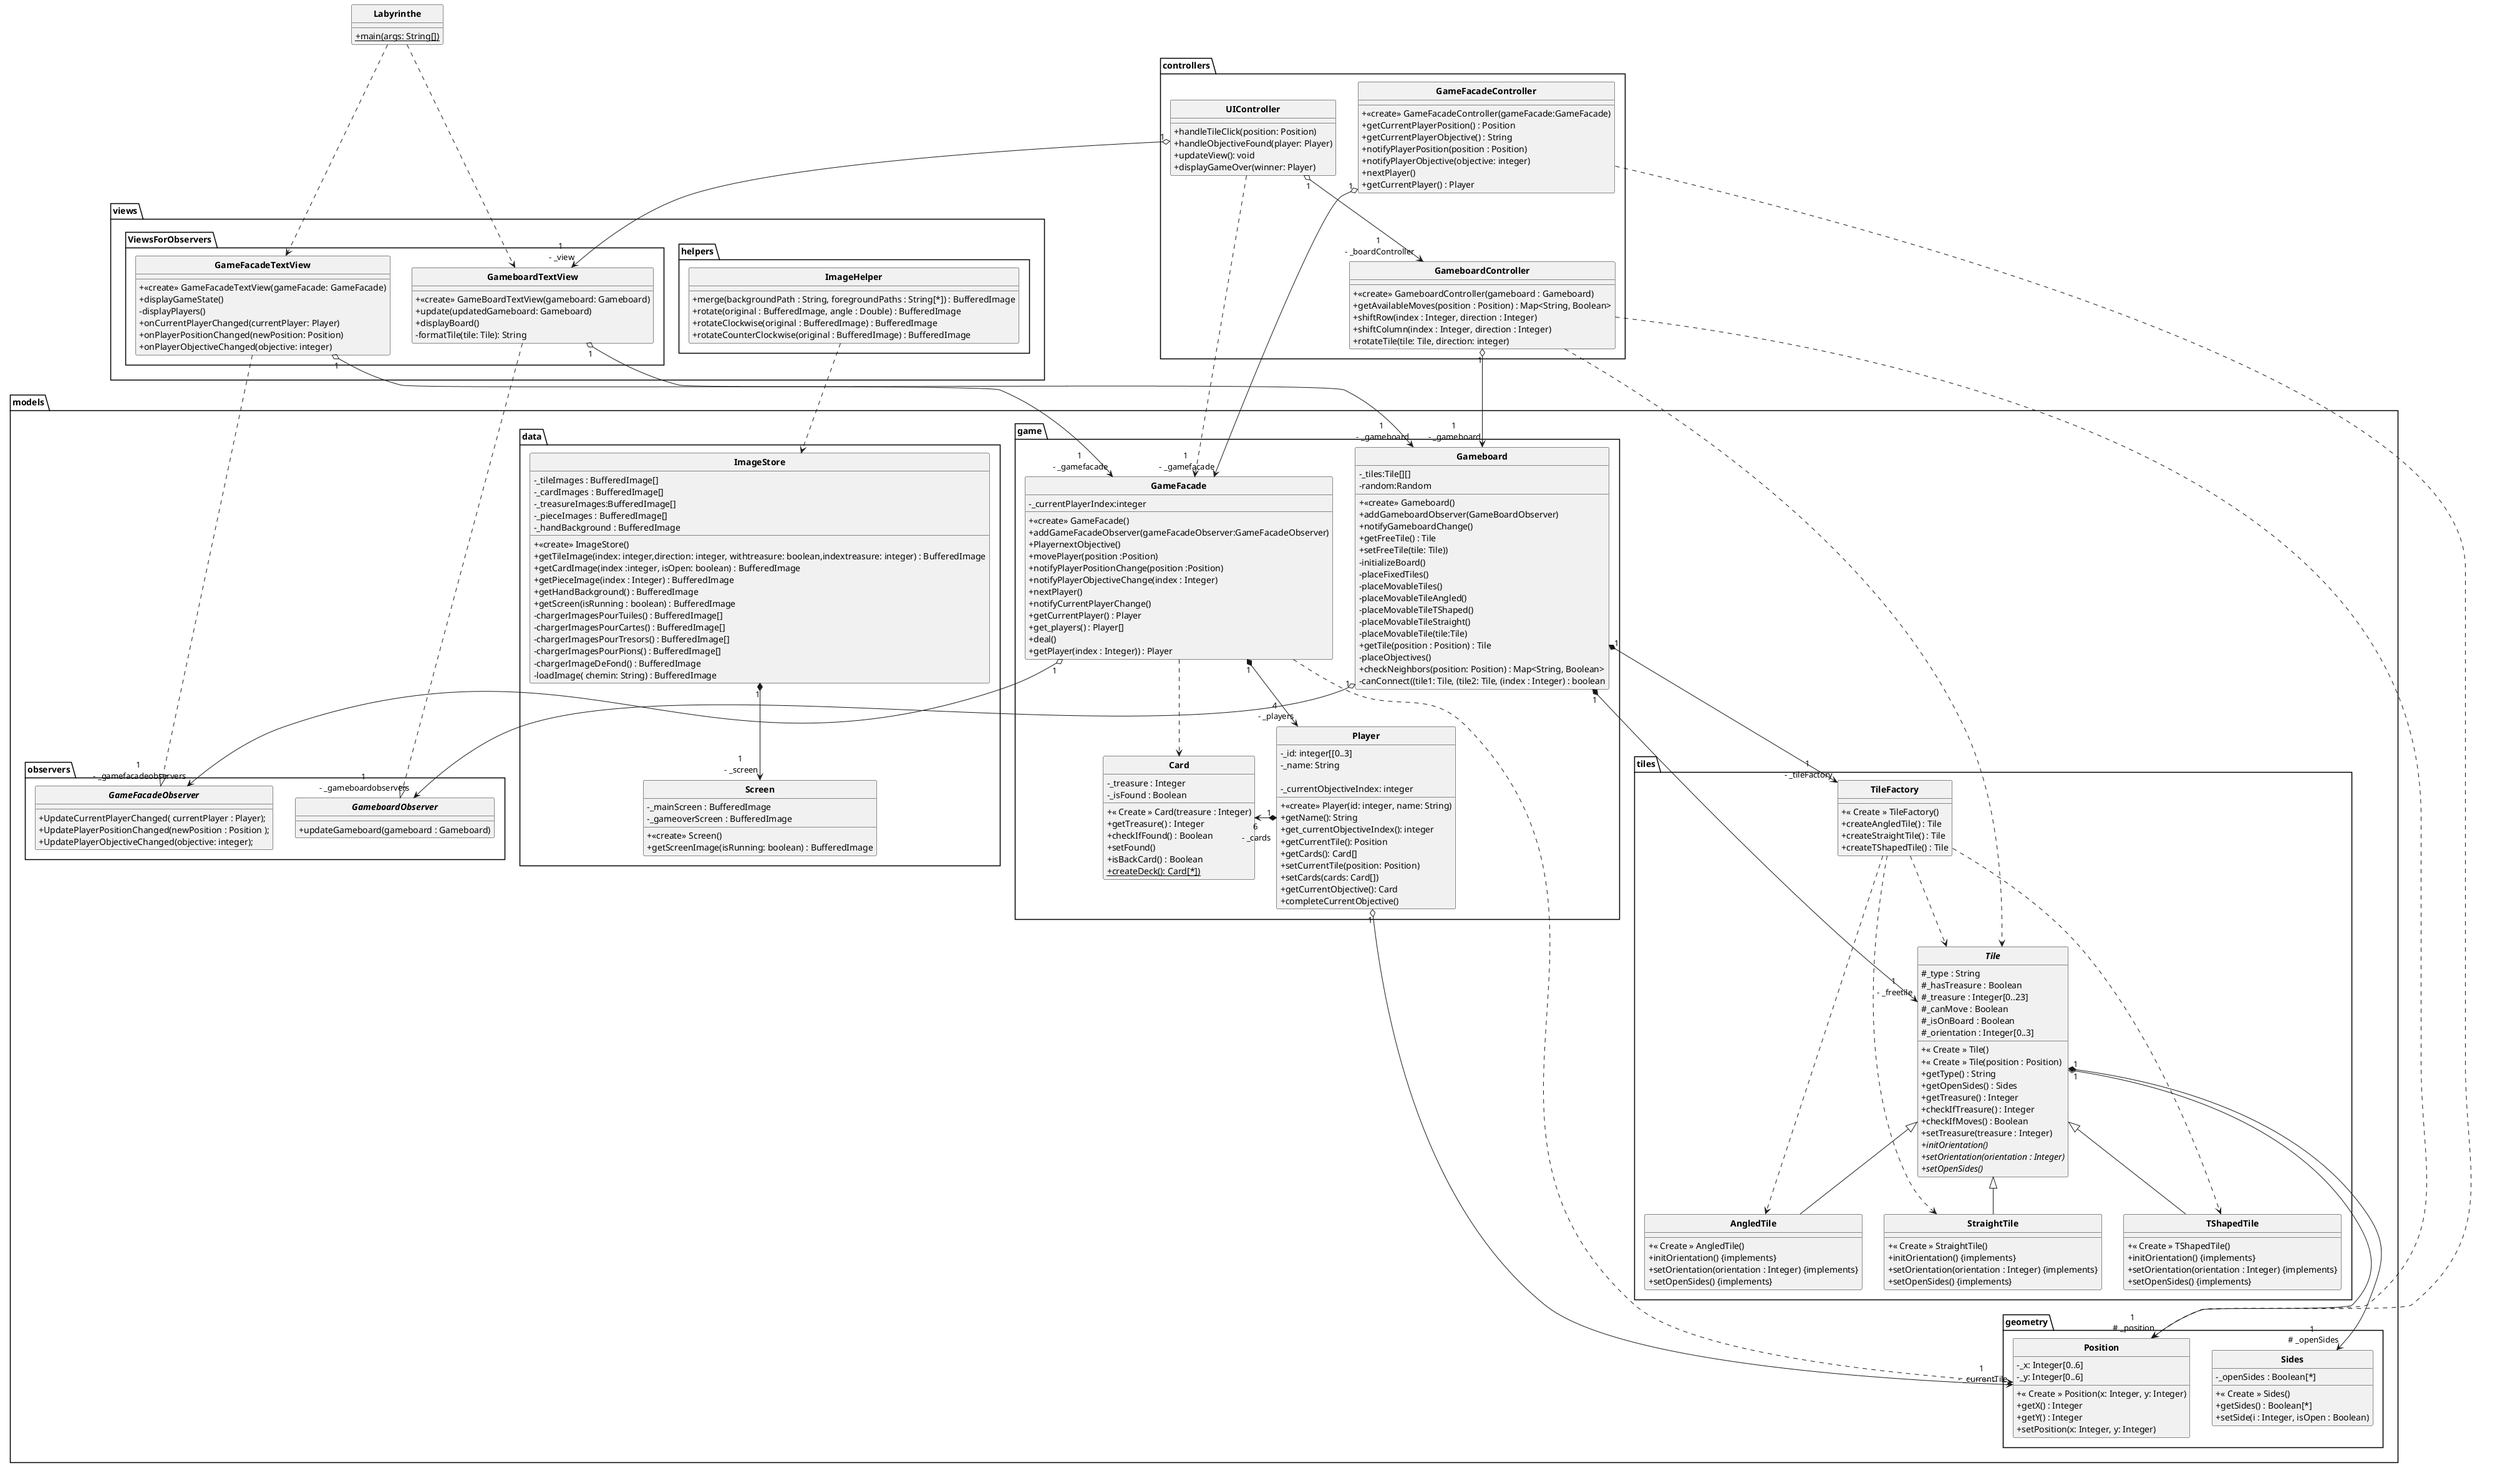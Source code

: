 @startuml Labyrinthe

skinparam style strictuml
skinparam classAttributeIconSize 0
skinparam classFontStyle Bold
hide enum methods

class Labyrinthe
{
    + {static} main(args: String[])
}

package views
{
	package helpers {
		'classe fournie :
		class ImageHelper {
			+ merge(backgroundPath : String, foregroundPaths : String[*]) : BufferedImage
			+ rotate(original : BufferedImage, angle : Double) : BufferedImage
			+ rotateClockwise(original : BufferedImage) : BufferedImage
			+ rotateCounterClockwise(original : BufferedImage) : BufferedImage
		}
	}

	package ViewsForObservers{
	  class GameboardTextView{

               +<<create>> GameBoardTextView(gameboard: Gameboard)
               + update(updatedGameboard: Gameboard)
               + displayBoard()
               - formatTile(tile: Tile): String
	  }
	  class GameFacadeTextView{

              + <<create>> GameFacadeTextView(gameFacade: GameFacade)
              + displayGameState()
              - displayPlayers()
              + onCurrentPlayerChanged(currentPlayer: Player)
              + onPlayerPositionChanged(newPosition: Position)
              + onPlayerObjectiveChanged(objective: integer)

	  }
	}
	
}

package controllers
{

   class GameboardController {

          + <<create>> GameboardController(gameboard : Gameboard)
          + getAvailableMoves(position : Position) : Map<String, Boolean>
          + shiftRow(index : Integer, direction : Integer)
          + shiftColumn(index : Integer, direction : Integer)
          + rotateTile(tile: Tile, direction: integer)
   }
   class GameFacadeController {

          +<<create>> GameFacadeController(gameFacade:GameFacade)
          + getCurrentPlayerPosition() : Position
          + getCurrentPlayerObjective() : String
          + notifyPlayerPosition(position : Position)
          + notifyPlayerObjective(objective: integer)
          + nextPlayer()
          + getCurrentPlayer() : Player

   }

   class UIController {
       + handleTileClick(position: Position)
       + handleObjectiveFound(player: Player)
       + updateView(): void
       + displayGameOver(winner: Player)
   }
}

package models
{
    package observers {
        interface GameFacadeObserver {
            +UpdateCurrentPlayerChanged( currentPlayer : Player);
            +UpdatePlayerPositionChanged(newPosition : Position );
           + UpdatePlayerObjectiveChanged(objective: integer);
        }

        interface GameboardObserver {
            + updateGameboard(gameboard : Gameboard)
        }
    }

	package tiles {
		class TileFactory {
			+ « Create » TileFactory()
			+ createAngledTile() : Tile
			+ createStraightTile() : Tile
			+ createTShapedTile() : Tile
		}

		abstract class Tile {
			# _type : String
			# _hasTreasure : Boolean
			# _treasure : Integer[0..23]
			# _canMove : Boolean
			# _isOnBoard : Boolean
			# _orientation : Integer[0..3]
			+ « Create » Tile()
			+ « Create » Tile(position : Position)
			+ getType() : String
			'récupérer les voies de passage :
			+ getOpenSides() : Sides
			+ getTreasure() : Integer
			+ checkIfTreasure() : Integer
			+ checkIfMoves() : Boolean
			+ setTreasure(treasure : Integer)
			+ {abstract} initOrientation()
			+ {abstract} setOrientation(orientation : Integer)
			+ {abstract} setOpenSides()
		}
		class AngledTile extends Tile {
			+ « Create » AngledTile()
			+ initOrientation() {implements}
			+ setOrientation(orientation : Integer) {implements}
			+ setOpenSides() {implements}
		}
		class StraightTile extends Tile {
			+ « Create » StraightTile()
			+ initOrientation() {implements}
			+ setOrientation(orientation : Integer) {implements}
			+ setOpenSides() {implements}
		}
		class TShapedTile extends Tile {
			+ « Create » TShapedTile()
			+ initOrientation() {implements}
			+ setOrientation(orientation : Integer) {implements}
			+ setOpenSides() {implements}
		}
	}

	package geometry {
		class Sides {
			- _openSides : Boolean[*]
			+ « Create » Sides()
			+ getSides() : Boolean[*]
			+ setSide(i : Integer, isOpen : Boolean)
		}

		class Position {
			- _x: Integer[0..6]
			- _y: Integer[0..6]
			+ « Create » Position(x: Integer, y: Integer)
			+ getX() : Integer
			+ getY() : Integer
			+ setPosition(x: Integer, y: Integer)
		}
	}

	package game {


		class GameFacade {

               -  _currentPlayerIndex:integer
               + <<create>> GameFacade()
               + addGameFacadeObserver(gameFacadeObserver:GameFacadeObserver)
               + PlayernextObjective()
               + movePlayer(position :Position)
               + notifyPlayerPositionChange(position :Position)
               + notifyPlayerObjectiveChange(index : Integer)
               + nextPlayer()
               + notifyCurrentPlayerChange()
               + getCurrentPlayer() : Player
               + get_players() : Player[]
               + deal()
               + getPlayer(index : Integer)) : Player
		}

		class Gameboard {
               -  _tiles:Tile[][]
               -  random:Random
               +<<create>> Gameboard()
               + addGameboardObserver(GameBoardObserver)
               + notifyGameboardChange()
               + getFreeTile() : Tile
               + setFreeTile(tile: Tile))
               - initializeBoard()
               - placeFixedTiles()
               - placeMovableTiles()
               - placeMovableTileAngled()
               - placeMovableTileTShaped()
               - placeMovableTileStraight()
               - placeMovableTile(tile:Tile)
               + getTile(position : Position) : Tile
               - placeObjectives()
               + checkNeighbors(position: Position) : Map<String, Boolean>
               - canConnect((tile1: Tile, (tile2: Tile, (index : Integer) : boolean
		}
		'class Hallway {}

		class Card {
		    - _treasure : Integer
		    ' si l'objectif est rempli
			- _isFound : Boolean
			' génération du trésor aléatoire, dans la limite des trésors encore disponibles
			+ « Create » Card(treasure : Integer)
			+ getTreasure() : Integer
			+ checkIfFound() : Boolean
			' Un trésor trouvé ne peut pas être re-caché, on ne peut donc pas remettre isFound à false :
			+ setFound()
			+ isBackCard() : Boolean
            + {static} createDeck(): Card[*])
		}

		class Player {
			        - _id: integer[[0..3]
                    - _name: String

                    - _currentObjectiveIndex: integer
                    + <<create>> Player(id: integer, name: String)
                    + getName(): String
                    + get_currentObjectiveIndex(): integer
                    + getCurrentTile(): Position
                    + getCards(): Card[]
                    + setCurrentTile(position: Position)
                    + setCards(cards: Card[])
                    + getCurrentObjective(): Card
                    + completeCurrentObjective()
		}
    }

    package data {
		class ImageStore {
			    -  _tileImages : BufferedImage[]
                -  _cardImages : BufferedImage[]
                -  _treasureImages:BufferedImage[]
                -  _pieceImages : BufferedImage[]
                -  _handBackground : BufferedImage

                + <<create>> ImageStore()
                + getTileImage(index: integer,direction: integer, withtreasure: boolean,indextreasure: integer) : BufferedImage
                + getCardImage(index :integer, isOpen: boolean) : BufferedImage
                + getPieceImage(index : Integer) : BufferedImage
                + getHandBackground() : BufferedImage
                + getScreen(isRunning : boolean) : BufferedImage
                - chargerImagesPourTuiles() : BufferedImage[]
                - chargerImagesPourCartes() : BufferedImage[]
                - chargerImagesPourTresors() : BufferedImage[]
                - chargerImagesPourPions() : BufferedImage[]
                - chargerImageDeFond() : BufferedImage
                - loadImage( chemin: String) : BufferedImage
		}

		class Screen {
		    - _mainScreen : BufferedImage
            -  _gameoverScreen : BufferedImage
            + << create>> Screen()
            + getScreenImage(isRunning: boolean) : BufferedImage
			'si le jeu est toujours en cours, retourner l'écran principal :

		}
	}
}

Labyrinthe ...> GameFacadeTextView
Labyrinthe ...> GameboardTextView
GameFacadeController "1" o--> "1\n - _gamefacade" GameFacade
GameFacadeController ..> Position
GameboardController "1" o--> "1\n - _gameboard" Gameboard
GameboardController ..> Position
GameboardController ..> Tile
Gameboard "1" *--> "1\n - _tileFactory" TileFactory
Gameboard "1" *--> "1\n - _freetile" Tile
Player "1" *-> "6\n - _cards" Card
Player "1" o--> "1\n - _currentTile" Position
GameFacade "1" *--> "4\n - _players" Player
GameFacade ..> Card
GameFacade ..> Position
ImageStore "1" *--> "1\n - _screen" Screen
Tile "1" o-> "1\n # _position" Position
Tile "1" *---> "1\n # _openSides" Sides
TileFactory ..> AngledTile
TileFactory ..> StraightTile
TileFactory ..> TShapedTile
TileFactory ..> Tile
GameFacade "1" o-> "1\n - _gamefacadeobservers" GameFacadeObserver
Gameboard "1" o--> "1\n - _gameboardobservers" GameboardObserver
UIController .> GameFacade
ImageHelper ..> ImageStore
UIController "1" o--> "1\n - _boardController" GameboardController
UIController "1" o--> "1\n - _view" GameboardTextView
GameboardTextView ..|> GameboardObserver
GameFacadeTextView ..|> GameFacadeObserver
GameboardTextView "1" o--> "1\n - _gameboard" Gameboard
GameFacadeTextView "1" o--> "1\n - _gamefacade" GameFacade
@enduml
